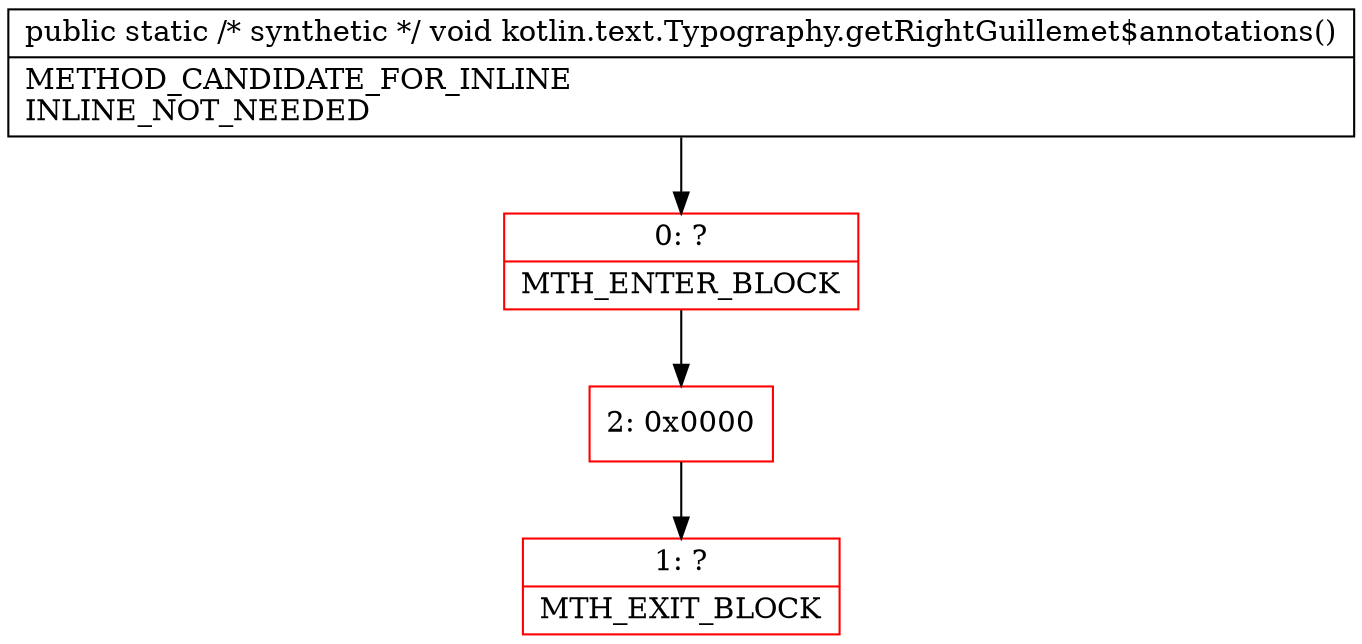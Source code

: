 digraph "CFG forkotlin.text.Typography.getRightGuillemet$annotations()V" {
subgraph cluster_Region_433845569 {
label = "R(0)";
node [shape=record,color=blue];
}
Node_0 [shape=record,color=red,label="{0\:\ ?|MTH_ENTER_BLOCK\l}"];
Node_2 [shape=record,color=red,label="{2\:\ 0x0000}"];
Node_1 [shape=record,color=red,label="{1\:\ ?|MTH_EXIT_BLOCK\l}"];
MethodNode[shape=record,label="{public static \/* synthetic *\/ void kotlin.text.Typography.getRightGuillemet$annotations()  | METHOD_CANDIDATE_FOR_INLINE\lINLINE_NOT_NEEDED\l}"];
MethodNode -> Node_0;Node_0 -> Node_2;
Node_2 -> Node_1;
}

